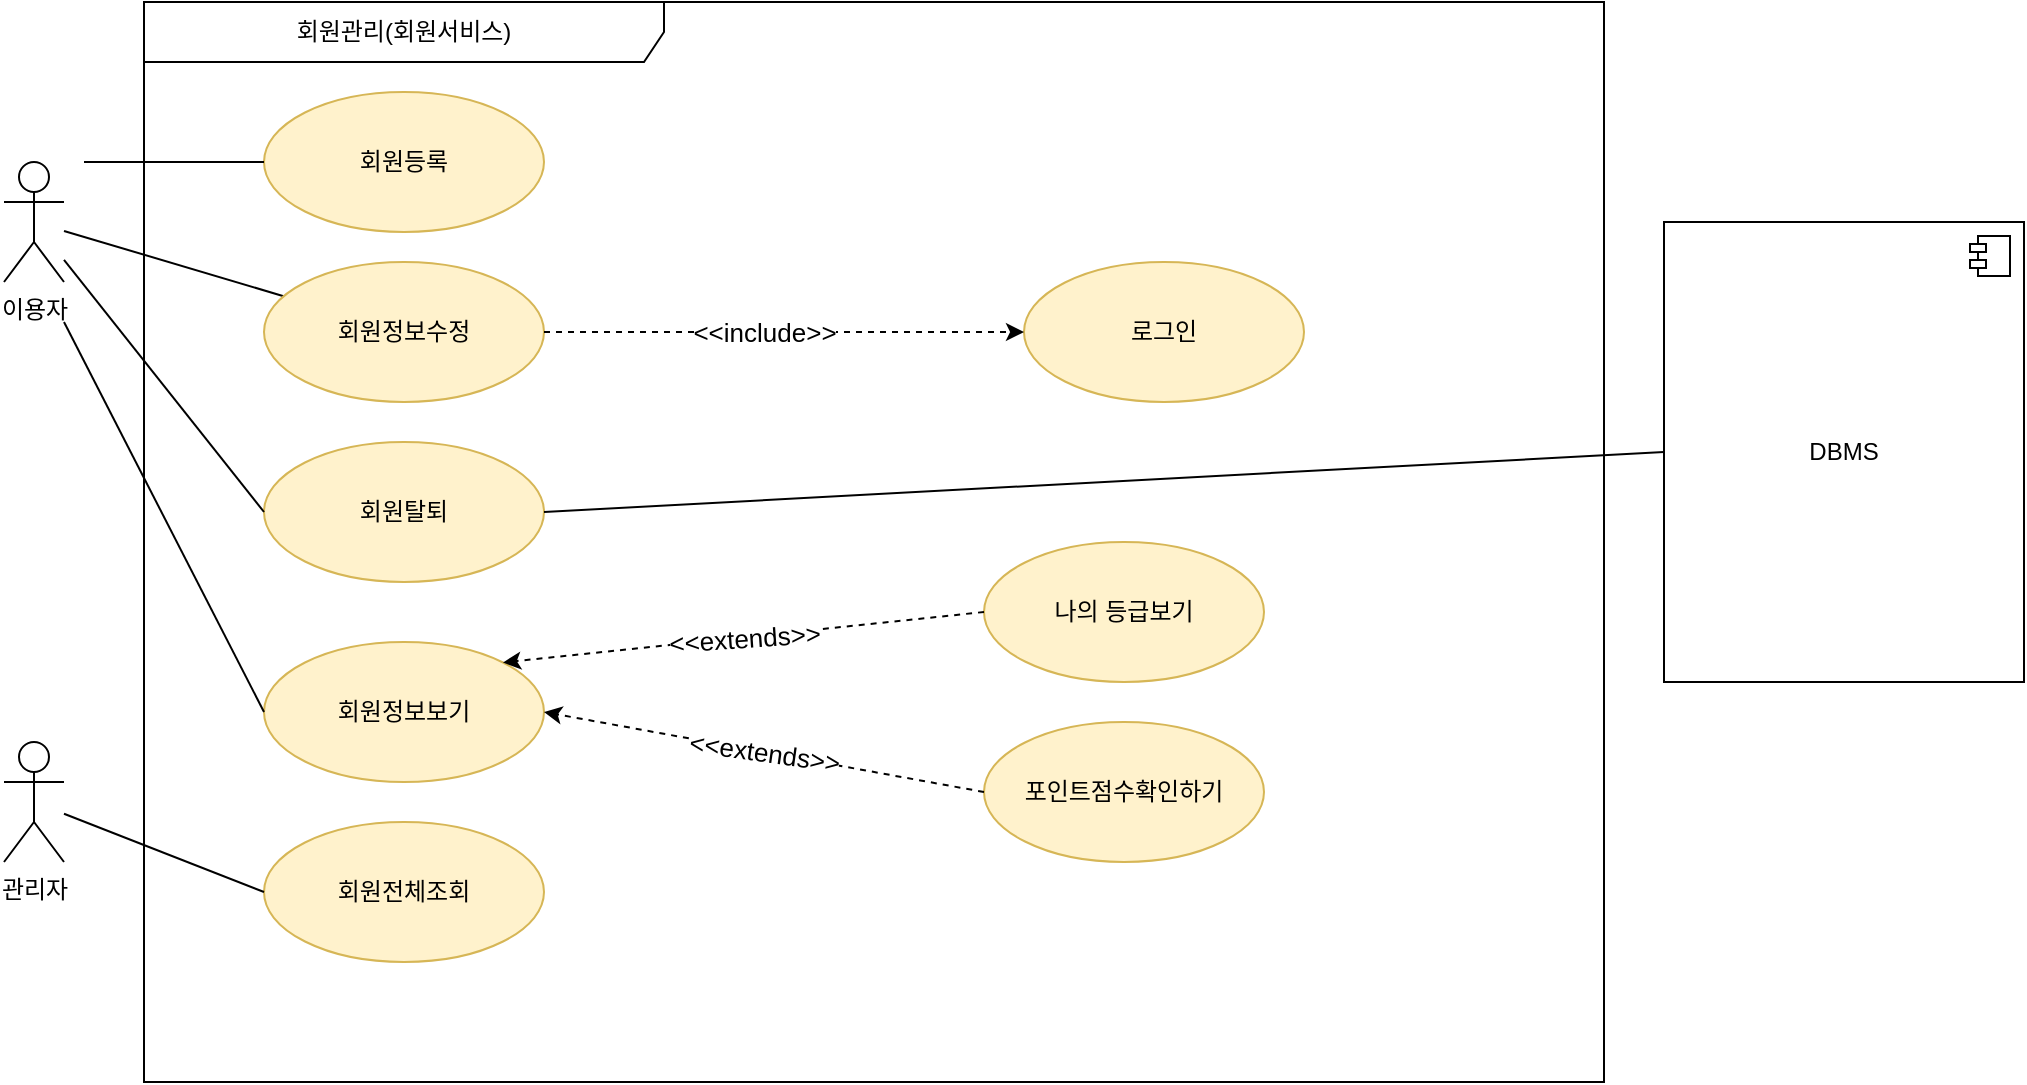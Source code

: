 <mxfile version="21.3.4" type="github">
  <diagram name="페이지-1" id="gmk2x_PTx0xQp93BS9Yi">
    <mxGraphModel dx="1434" dy="802" grid="1" gridSize="10" guides="1" tooltips="1" connect="1" arrows="1" fold="1" page="1" pageScale="1" pageWidth="827" pageHeight="1169" math="0" shadow="0">
      <root>
        <mxCell id="0" />
        <mxCell id="1" parent="0" />
        <mxCell id="2NCtRnVFJc2W8wAn7L0a-21" value="" style="rounded=0;orthogonalLoop=1;jettySize=auto;html=1;endArrow=none;endFill=0;" edge="1" parent="1" source="2NCtRnVFJc2W8wAn7L0a-1" target="2NCtRnVFJc2W8wAn7L0a-11">
          <mxGeometry relative="1" as="geometry" />
        </mxCell>
        <mxCell id="2NCtRnVFJc2W8wAn7L0a-1" value="이용자" style="shape=umlActor;verticalLabelPosition=bottom;verticalAlign=top;html=1;outlineConnect=0;" vertex="1" parent="1">
          <mxGeometry x="20" y="110" width="30" height="60" as="geometry" />
        </mxCell>
        <mxCell id="2NCtRnVFJc2W8wAn7L0a-2" value="회원관리(회원서비스)" style="shape=umlFrame;whiteSpace=wrap;html=1;pointerEvents=0;width=260;height=30;" vertex="1" parent="1">
          <mxGeometry x="90" y="30" width="730" height="540" as="geometry" />
        </mxCell>
        <mxCell id="2NCtRnVFJc2W8wAn7L0a-3" value="관리자" style="shape=umlActor;verticalLabelPosition=bottom;verticalAlign=top;html=1;outlineConnect=0;" vertex="1" parent="1">
          <mxGeometry x="20" y="400" width="30" height="60" as="geometry" />
        </mxCell>
        <mxCell id="2NCtRnVFJc2W8wAn7L0a-4" value="회원등록" style="ellipse;whiteSpace=wrap;html=1;fillColor=#fff2cc;strokeColor=#d6b656;" vertex="1" parent="1">
          <mxGeometry x="150" y="75" width="140" height="70" as="geometry" />
        </mxCell>
        <mxCell id="2NCtRnVFJc2W8wAn7L0a-7" value="회원전체조회" style="ellipse;whiteSpace=wrap;html=1;fillColor=#fff2cc;strokeColor=#d6b656;" vertex="1" parent="1">
          <mxGeometry x="150" y="440" width="140" height="70" as="geometry" />
        </mxCell>
        <mxCell id="2NCtRnVFJc2W8wAn7L0a-11" value="회원정보수정" style="ellipse;whiteSpace=wrap;html=1;fillColor=#fff2cc;strokeColor=#d6b656;" vertex="1" parent="1">
          <mxGeometry x="150" y="160" width="140" height="70" as="geometry" />
        </mxCell>
        <mxCell id="2NCtRnVFJc2W8wAn7L0a-12" value="회원탈퇴" style="ellipse;whiteSpace=wrap;html=1;fillColor=#fff2cc;strokeColor=#d6b656;" vertex="1" parent="1">
          <mxGeometry x="150" y="250" width="140" height="70" as="geometry" />
        </mxCell>
        <mxCell id="2NCtRnVFJc2W8wAn7L0a-13" value="회원정보보기" style="ellipse;whiteSpace=wrap;html=1;fillColor=#fff2cc;strokeColor=#d6b656;" vertex="1" parent="1">
          <mxGeometry x="150" y="350" width="140" height="70" as="geometry" />
        </mxCell>
        <mxCell id="2NCtRnVFJc2W8wAn7L0a-23" value="" style="rounded=0;orthogonalLoop=1;jettySize=auto;html=1;endArrow=none;endFill=0;entryX=0;entryY=0.5;entryDx=0;entryDy=0;" edge="1" parent="1" source="2NCtRnVFJc2W8wAn7L0a-1" target="2NCtRnVFJc2W8wAn7L0a-12">
          <mxGeometry relative="1" as="geometry">
            <mxPoint x="60" y="154" as="sourcePoint" />
            <mxPoint x="170" y="187" as="targetPoint" />
          </mxGeometry>
        </mxCell>
        <mxCell id="2NCtRnVFJc2W8wAn7L0a-24" value="" style="rounded=0;orthogonalLoop=1;jettySize=auto;html=1;endArrow=none;endFill=0;entryX=0;entryY=0.5;entryDx=0;entryDy=0;" edge="1" parent="1" target="2NCtRnVFJc2W8wAn7L0a-13">
          <mxGeometry relative="1" as="geometry">
            <mxPoint x="50" y="190" as="sourcePoint" />
            <mxPoint x="180" y="197" as="targetPoint" />
          </mxGeometry>
        </mxCell>
        <mxCell id="2NCtRnVFJc2W8wAn7L0a-26" value="" style="rounded=0;orthogonalLoop=1;jettySize=auto;html=1;endArrow=none;endFill=0;entryX=0;entryY=0.5;entryDx=0;entryDy=0;" edge="1" parent="1" target="2NCtRnVFJc2W8wAn7L0a-4">
          <mxGeometry relative="1" as="geometry">
            <mxPoint x="60" y="110" as="sourcePoint" />
            <mxPoint x="170" y="187" as="targetPoint" />
          </mxGeometry>
        </mxCell>
        <mxCell id="2NCtRnVFJc2W8wAn7L0a-28" value="" style="rounded=0;orthogonalLoop=1;jettySize=auto;html=1;endArrow=none;endFill=0;entryX=0;entryY=0.5;entryDx=0;entryDy=0;" edge="1" parent="1" source="2NCtRnVFJc2W8wAn7L0a-3" target="2NCtRnVFJc2W8wAn7L0a-7">
          <mxGeometry relative="1" as="geometry">
            <mxPoint x="60" y="430" as="sourcePoint" />
            <mxPoint x="130" y="470" as="targetPoint" />
          </mxGeometry>
        </mxCell>
        <mxCell id="2NCtRnVFJc2W8wAn7L0a-29" value="로그인" style="ellipse;whiteSpace=wrap;html=1;fillColor=#fff2cc;strokeColor=#d6b656;" vertex="1" parent="1">
          <mxGeometry x="530" y="160" width="140" height="70" as="geometry" />
        </mxCell>
        <mxCell id="2NCtRnVFJc2W8wAn7L0a-32" value="" style="endArrow=classic;html=1;rounded=0;entryX=0;entryY=0.5;entryDx=0;entryDy=0;exitX=1;exitY=0.5;exitDx=0;exitDy=0;endFill=1;dashed=1;strokeWidth=1;" edge="1" parent="1" source="2NCtRnVFJc2W8wAn7L0a-11" target="2NCtRnVFJc2W8wAn7L0a-29">
          <mxGeometry width="50" height="50" relative="1" as="geometry">
            <mxPoint x="390" y="440" as="sourcePoint" />
            <mxPoint x="440" y="390" as="targetPoint" />
          </mxGeometry>
        </mxCell>
        <mxCell id="2NCtRnVFJc2W8wAn7L0a-33" value="&amp;lt;&amp;lt;include&amp;gt;&amp;gt;" style="edgeLabel;html=1;align=center;verticalAlign=middle;resizable=0;points=[];fontSize=13;" vertex="1" connectable="0" parent="2NCtRnVFJc2W8wAn7L0a-32">
          <mxGeometry x="0.175" y="-1" relative="1" as="geometry">
            <mxPoint x="-31" y="-1" as="offset" />
          </mxGeometry>
        </mxCell>
        <mxCell id="2NCtRnVFJc2W8wAn7L0a-34" value="나의 등급보기" style="ellipse;whiteSpace=wrap;html=1;fillColor=#fff2cc;strokeColor=#d6b656;" vertex="1" parent="1">
          <mxGeometry x="510" y="300" width="140" height="70" as="geometry" />
        </mxCell>
        <mxCell id="2NCtRnVFJc2W8wAn7L0a-35" value="포인트점수확인하기" style="ellipse;whiteSpace=wrap;html=1;fillColor=#fff2cc;strokeColor=#d6b656;" vertex="1" parent="1">
          <mxGeometry x="510" y="390" width="140" height="70" as="geometry" />
        </mxCell>
        <mxCell id="2NCtRnVFJc2W8wAn7L0a-36" value="" style="endArrow=classic;html=1;rounded=0;entryX=1;entryY=0.5;entryDx=0;entryDy=0;exitX=0;exitY=0.5;exitDx=0;exitDy=0;dashed=1;" edge="1" parent="1" source="2NCtRnVFJc2W8wAn7L0a-35" target="2NCtRnVFJc2W8wAn7L0a-13">
          <mxGeometry width="50" height="50" relative="1" as="geometry">
            <mxPoint x="390" y="440" as="sourcePoint" />
            <mxPoint x="440" y="390" as="targetPoint" />
          </mxGeometry>
        </mxCell>
        <mxCell id="2NCtRnVFJc2W8wAn7L0a-39" value="&amp;lt;&amp;lt;extends&amp;gt;&amp;gt;" style="edgeLabel;html=1;align=center;verticalAlign=middle;resizable=0;points=[];rotation=8;fontSize=13;" vertex="1" connectable="0" parent="2NCtRnVFJc2W8wAn7L0a-36">
          <mxGeometry relative="1" as="geometry">
            <mxPoint as="offset" />
          </mxGeometry>
        </mxCell>
        <mxCell id="2NCtRnVFJc2W8wAn7L0a-37" value="" style="endArrow=classic;html=1;rounded=0;entryX=1;entryY=0;entryDx=0;entryDy=0;exitX=0;exitY=0.5;exitDx=0;exitDy=0;dashed=1;" edge="1" parent="1" source="2NCtRnVFJc2W8wAn7L0a-34" target="2NCtRnVFJc2W8wAn7L0a-13">
          <mxGeometry width="50" height="50" relative="1" as="geometry">
            <mxPoint x="390" y="440" as="sourcePoint" />
            <mxPoint x="440" y="390" as="targetPoint" />
          </mxGeometry>
        </mxCell>
        <mxCell id="2NCtRnVFJc2W8wAn7L0a-38" value="&amp;lt;&amp;lt;extends&amp;gt;&amp;gt;" style="edgeLabel;html=1;align=center;verticalAlign=middle;resizable=0;points=[];rotation=356;fontSize=13;" vertex="1" connectable="0" parent="2NCtRnVFJc2W8wAn7L0a-37">
          <mxGeometry relative="1" as="geometry">
            <mxPoint as="offset" />
          </mxGeometry>
        </mxCell>
        <mxCell id="2NCtRnVFJc2W8wAn7L0a-41" value="DBMS" style="html=1;dropTarget=0;whiteSpace=wrap;" vertex="1" parent="1">
          <mxGeometry x="850" y="140" width="180" height="230" as="geometry" />
        </mxCell>
        <mxCell id="2NCtRnVFJc2W8wAn7L0a-42" value="" style="shape=module;jettyWidth=8;jettyHeight=4;" vertex="1" parent="2NCtRnVFJc2W8wAn7L0a-41">
          <mxGeometry x="1" width="20" height="20" relative="1" as="geometry">
            <mxPoint x="-27" y="7" as="offset" />
          </mxGeometry>
        </mxCell>
        <mxCell id="2NCtRnVFJc2W8wAn7L0a-43" value="" style="endArrow=none;html=1;rounded=0;entryX=0;entryY=0.5;entryDx=0;entryDy=0;exitX=1;exitY=0.5;exitDx=0;exitDy=0;" edge="1" parent="1" source="2NCtRnVFJc2W8wAn7L0a-12" target="2NCtRnVFJc2W8wAn7L0a-41">
          <mxGeometry width="50" height="50" relative="1" as="geometry">
            <mxPoint x="720" y="370" as="sourcePoint" />
            <mxPoint x="770" y="320" as="targetPoint" />
          </mxGeometry>
        </mxCell>
      </root>
    </mxGraphModel>
  </diagram>
</mxfile>
